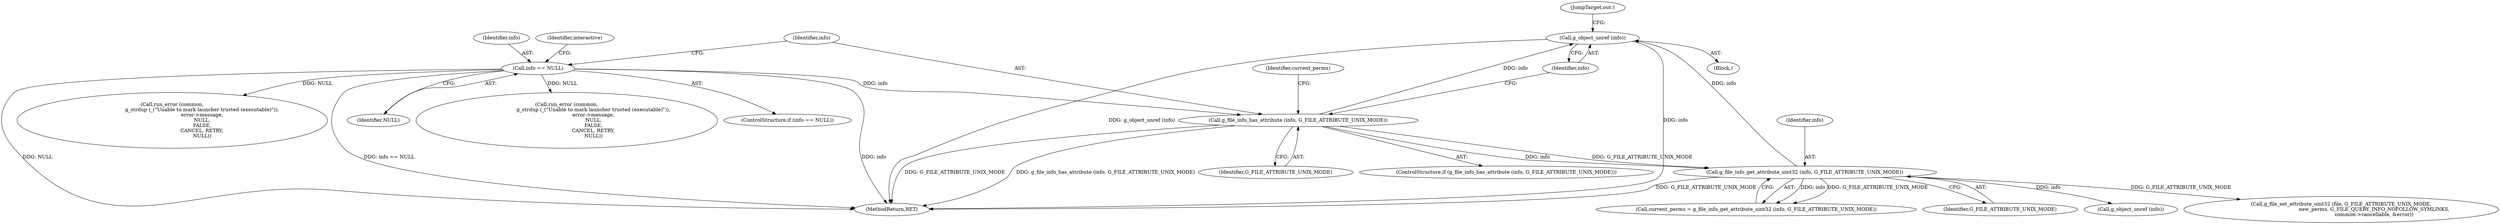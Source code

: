 digraph "0_nautilus_1630f53481f445ada0a455e9979236d31a8d3bb0_1@pointer" {
"1000248" [label="(Call,g_object_unref (info))"];
"1000166" [label="(Call,g_file_info_has_attribute (info, G_FILE_ATTRIBUTE_UNIX_MODE))"];
"1000116" [label="(Call,info == NULL)"];
"1000172" [label="(Call,g_file_info_get_attribute_uint32 (info, G_FILE_ATTRIBUTE_UNIX_MODE))"];
"1000116" [label="(Call,info == NULL)"];
"1000173" [label="(Identifier,info)"];
"1000190" [label="(Call,g_file_set_attribute_uint32 (file, G_FILE_ATTRIBUTE_UNIX_MODE,\n                                          new_perms, G_FILE_QUERY_INFO_NOFOLLOW_SYMLINKS,\n                                          common->cancellable, &error))"];
"1000168" [label="(Identifier,G_FILE_ATTRIBUTE_UNIX_MODE)"];
"1000118" [label="(Identifier,NULL)"];
"1000125" [label="(Call,run_error (common,\n                                  g_strdup (_(\"Unable to mark launcher trusted (executable)\")),\n                                  error->message,\n                                  NULL,\n                                  FALSE,\n                                  CANCEL, RETRY,\n                                  NULL))"];
"1000166" [label="(Call,g_file_info_has_attribute (info, G_FILE_ATTRIBUTE_UNIX_MODE))"];
"1000115" [label="(ControlStructure,if (info == NULL))"];
"1000174" [label="(Identifier,G_FILE_ATTRIBUTE_UNIX_MODE)"];
"1000251" [label="(MethodReturn,RET)"];
"1000105" [label="(Block,)"];
"1000250" [label="(JumpTarget,out:)"];
"1000171" [label="(Identifier,current_perms)"];
"1000248" [label="(Call,g_object_unref (info))"];
"1000201" [label="(Call,g_object_unref (info))"];
"1000117" [label="(Identifier,info)"];
"1000249" [label="(Identifier,info)"];
"1000170" [label="(Call,current_perms = g_file_info_get_attribute_uint32 (info, G_FILE_ATTRIBUTE_UNIX_MODE))"];
"1000121" [label="(Identifier,interactive)"];
"1000208" [label="(Call,run_error (common,\n                                      g_strdup (_(\"Unable to mark launcher trusted (executable)\")),\n                                      error->message,\n                                      NULL,\n                                      FALSE,\n                                      CANCEL, RETRY,\n                                      NULL))"];
"1000172" [label="(Call,g_file_info_get_attribute_uint32 (info, G_FILE_ATTRIBUTE_UNIX_MODE))"];
"1000167" [label="(Identifier,info)"];
"1000165" [label="(ControlStructure,if (g_file_info_has_attribute (info, G_FILE_ATTRIBUTE_UNIX_MODE)))"];
"1000248" -> "1000105"  [label="AST: "];
"1000248" -> "1000249"  [label="CFG: "];
"1000249" -> "1000248"  [label="AST: "];
"1000250" -> "1000248"  [label="CFG: "];
"1000248" -> "1000251"  [label="DDG: g_object_unref (info)"];
"1000248" -> "1000251"  [label="DDG: info"];
"1000166" -> "1000248"  [label="DDG: info"];
"1000172" -> "1000248"  [label="DDG: info"];
"1000166" -> "1000165"  [label="AST: "];
"1000166" -> "1000168"  [label="CFG: "];
"1000167" -> "1000166"  [label="AST: "];
"1000168" -> "1000166"  [label="AST: "];
"1000171" -> "1000166"  [label="CFG: "];
"1000249" -> "1000166"  [label="CFG: "];
"1000166" -> "1000251"  [label="DDG: G_FILE_ATTRIBUTE_UNIX_MODE"];
"1000166" -> "1000251"  [label="DDG: g_file_info_has_attribute (info, G_FILE_ATTRIBUTE_UNIX_MODE)"];
"1000116" -> "1000166"  [label="DDG: info"];
"1000166" -> "1000172"  [label="DDG: info"];
"1000166" -> "1000172"  [label="DDG: G_FILE_ATTRIBUTE_UNIX_MODE"];
"1000116" -> "1000115"  [label="AST: "];
"1000116" -> "1000118"  [label="CFG: "];
"1000117" -> "1000116"  [label="AST: "];
"1000118" -> "1000116"  [label="AST: "];
"1000121" -> "1000116"  [label="CFG: "];
"1000167" -> "1000116"  [label="CFG: "];
"1000116" -> "1000251"  [label="DDG: info"];
"1000116" -> "1000251"  [label="DDG: NULL"];
"1000116" -> "1000251"  [label="DDG: info == NULL"];
"1000116" -> "1000125"  [label="DDG: NULL"];
"1000116" -> "1000208"  [label="DDG: NULL"];
"1000172" -> "1000170"  [label="AST: "];
"1000172" -> "1000174"  [label="CFG: "];
"1000173" -> "1000172"  [label="AST: "];
"1000174" -> "1000172"  [label="AST: "];
"1000170" -> "1000172"  [label="CFG: "];
"1000172" -> "1000251"  [label="DDG: G_FILE_ATTRIBUTE_UNIX_MODE"];
"1000172" -> "1000170"  [label="DDG: info"];
"1000172" -> "1000170"  [label="DDG: G_FILE_ATTRIBUTE_UNIX_MODE"];
"1000172" -> "1000190"  [label="DDG: G_FILE_ATTRIBUTE_UNIX_MODE"];
"1000172" -> "1000201"  [label="DDG: info"];
}
